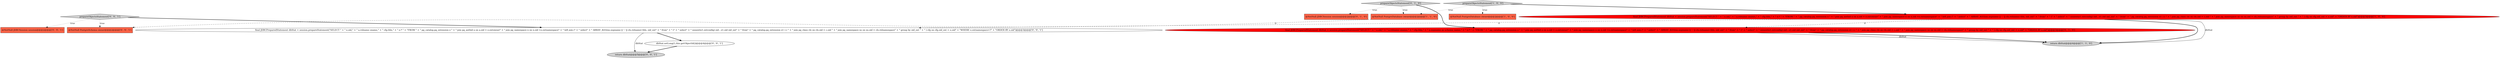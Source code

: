 digraph {
12 [style = filled, label = "final JDBCPreparedStatement dbStat = session.prepareStatement(\"SELECT \" + \" e.oid,\" + \" a.rolname oname,\" + \" cfg.tbls,\" + \" e.* \" + \"FROM \" + \" pg_catalog.pg_extension e \" + \" join pg_authid a on a.oid = e.extowner\" + \" join pg_namespace n on n.oid =e.extnamespace\" + \" left join (\" + \" select\" + \" ARRAY_AGG(ns.nspname || '.' || cls.relname) tbls, oid_ext\" + \" from\" + \" (\" + \" select\" + \" unnest(e1.extconfig) oid , e1.oid oid_ext\" + \" from\" + \" pg_catalog.pg_extension e1 ) c \" + \" join pg_class cls on cls.oid = c.oid \" + \" join pg_namespace ns on ns.oid = cls.relnamespace\" + \" group by oid_ext \" + \" ) cfg on cfg.oid_ext = e.oid\" + \"WHERE e.extnamespace=?\" + \"ORDER BY e.oid\")@@@3@@@['0', '0', '1']", fillcolor = white, shape = ellipse image = "AAA0AAABBB3BBB"];
9 [style = filled, label = "prepareObjectsStatement['0', '0', '1']", fillcolor = lightgray, shape = diamond image = "AAA0AAABBB3BBB"];
4 [style = filled, label = "@NotNull PostgreDatabase owner@@@2@@@['1', '1', '0']", fillcolor = tomato, shape = box image = "AAA0AAABBB1BBB"];
1 [style = filled, label = "prepareObjectsStatement['1', '0', '0']", fillcolor = lightgray, shape = diamond image = "AAA0AAABBB1BBB"];
8 [style = filled, label = "@NotNull JDBCSession session@@@2@@@['0', '0', '1']", fillcolor = tomato, shape = box image = "AAA0AAABBB3BBB"];
13 [style = filled, label = "@NotNull PostgreSchema owner@@@2@@@['0', '0', '1']", fillcolor = tomato, shape = box image = "AAA0AAABBB3BBB"];
7 [style = filled, label = "final JDBCPreparedStatement dbStat = session.prepareStatement(\"SELECT \" + \" e.oid,\" + \" a.rolname oname,\" + \" cfg.tbls,\" + \" n.nspname as schema_name,\" + \" e.* \" + \"FROM \" + \" pg_catalog.pg_extension e \" + \" join pg_authid a on a.oid = e.extowner\" + \" join pg_namespace n on n.oid =e.extnamespace\" + \" left join (\" + \" select\" + \" ARRAY_AGG(ns.nspname || '.' || cls.relname) tbls, oid_ext\" + \" from\" + \" (\" + \" select\" + \" unnest(e1.extconfig) oid , e1.oid oid_ext\" + \" from\" + \" pg_catalog.pg_extension e1 ) c \" + \" join pg_class cls on cls.oid = c.oid \" + \" join pg_namespace ns on ns.oid = cls.relnamespace\" + \" group by oid_ext \" + \" ) cfg on cfg.oid_ext = e.oid\" + \"ORDER BY e.oid\")@@@3@@@['0', '1', '0']", fillcolor = red, shape = ellipse image = "AAA1AAABBB2BBB"];
11 [style = filled, label = "return dbStat@@@5@@@['0', '0', '1']", fillcolor = lightgray, shape = ellipse image = "AAA0AAABBB3BBB"];
2 [style = filled, label = "final JDBCPreparedStatement dbStat = session.prepareStatement(\"SELECT \" + \" e.oid,\" + \" a.rolname oname,\" + \" cfg.tbls,\" + \" e.* \" + \"FROM \" + \" pg_catalog.pg_extension e \" + \" join pg_authid a on a.oid = e.extowner\" + \" join pg_namespace n on n.oid =e.extnamespace\" + \" left join (\" + \" select\" + \" ARRAY_AGG(ns.nspname || '.' || cls.relname) tbls, oid_ext\" + \" from\" + \" (\" + \" select\" + \" unnest(e1.extconfig) oid , e1.oid oid_ext\" + \" from\" + \" pg_catalog.pg_extension e1 ) c \" + \" join pg_class cls on cls.oid = c.oid \" + \" join pg_namespace ns on ns.oid = cls.relnamespace\" + \" group by oid_ext \" + \" ) cfg on cfg.oid_ext = e.oid\" + \"ORDER BY e.oid\")@@@3@@@['1', '0', '0']", fillcolor = red, shape = ellipse image = "AAA1AAABBB1BBB"];
6 [style = filled, label = "@NotNull JDBCSession session@@@2@@@['0', '1', '0']", fillcolor = tomato, shape = box image = "AAA0AAABBB2BBB"];
5 [style = filled, label = "prepareObjectsStatement['0', '1', '0']", fillcolor = lightgray, shape = diamond image = "AAA0AAABBB2BBB"];
3 [style = filled, label = "return dbStat@@@4@@@['1', '1', '0']", fillcolor = lightgray, shape = ellipse image = "AAA0AAABBB1BBB"];
0 [style = filled, label = "@NotNull PostgreDatabase owner@@@2@@@['1', '0', '0']", fillcolor = tomato, shape = box image = "AAA0AAABBB1BBB"];
10 [style = filled, label = "dbStat.setLong(1,this.getObjectId())@@@4@@@['0', '0', '1']", fillcolor = white, shape = ellipse image = "AAA0AAABBB3BBB"];
12->11 [style = solid, label="dbStat"];
5->7 [style = bold, label=""];
5->6 [style = dotted, label="true"];
2->12 [style = dashed, label="0"];
1->2 [style = bold, label=""];
12->10 [style = bold, label=""];
9->12 [style = bold, label=""];
1->4 [style = dotted, label="true"];
1->0 [style = dotted, label="true"];
9->8 [style = dotted, label="true"];
4->13 [style = dashed, label="0"];
2->7 [style = dashed, label="0"];
2->3 [style = solid, label="dbStat"];
7->3 [style = solid, label="dbStat"];
7->3 [style = bold, label=""];
5->4 [style = dotted, label="true"];
2->3 [style = bold, label=""];
10->11 [style = bold, label=""];
9->13 [style = dotted, label="true"];
}
